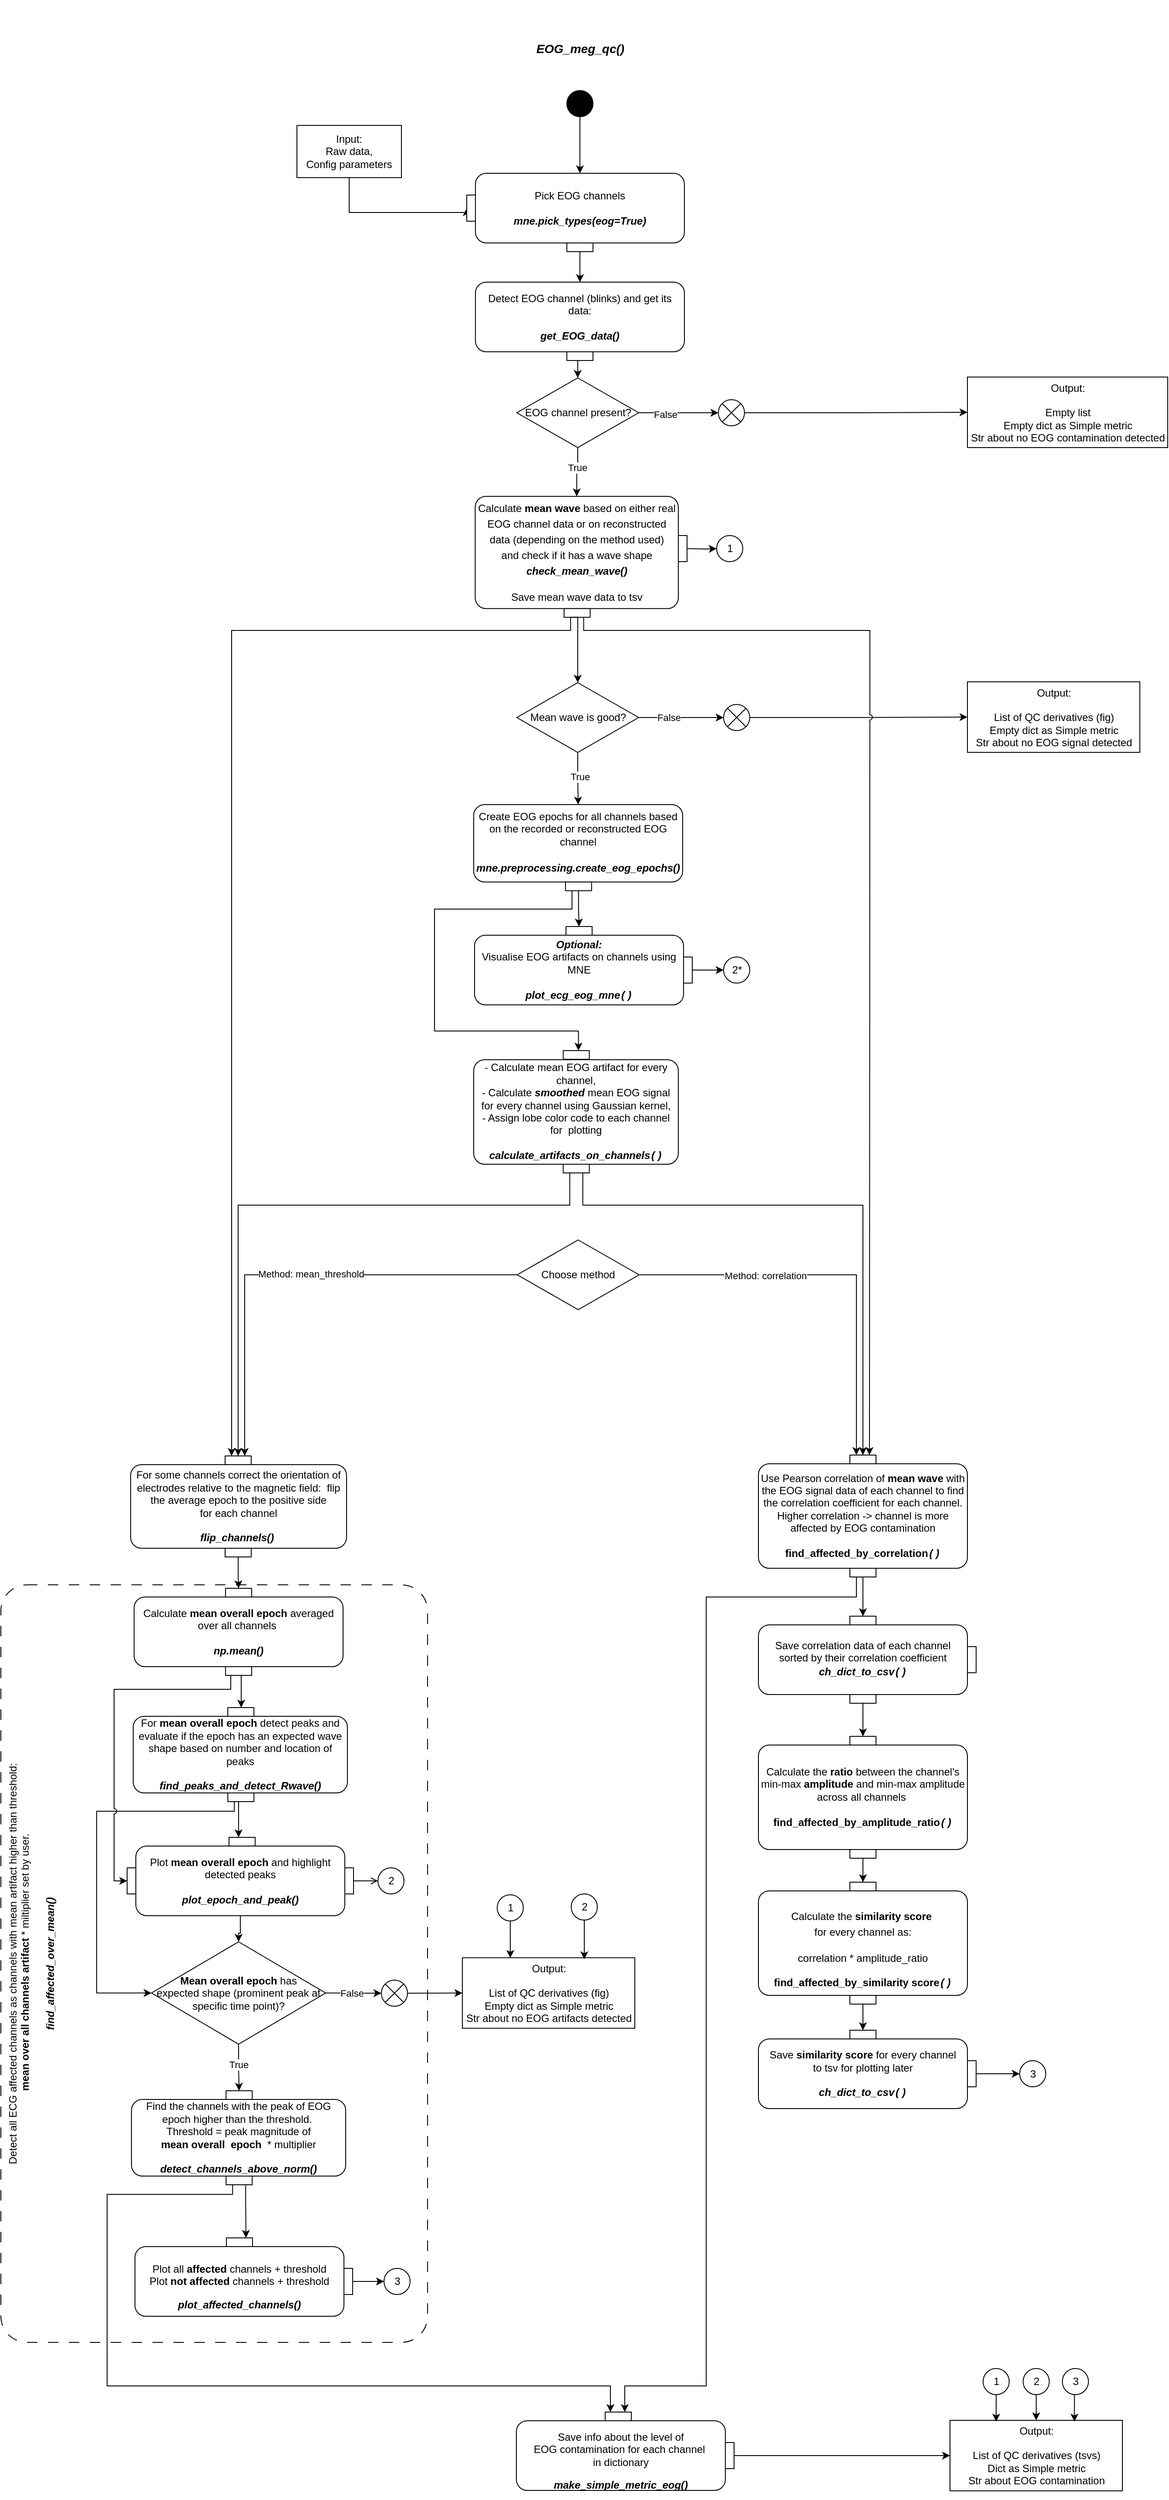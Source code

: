 <mxfile version="24.7.8">
  <diagram name="Page-1" id="929967ad-93f9-6ef4-fab6-5d389245f69c">
    <mxGraphModel dx="2963" dy="4239" grid="1" gridSize="10" guides="1" tooltips="1" connect="1" arrows="1" fold="1" page="0" pageScale="1.5" pageWidth="827" pageHeight="1169" background="none" math="0" shadow="0">
      <root>
        <mxCell id="0" style=";html=1;" />
        <mxCell id="1" style=";html=1;" parent="0" />
        <mxCell id="1672d66443f91eb5-23" value="&lt;font style=&quot;font-size: 14px;&quot;&gt;&lt;br&gt;&lt;i&gt;EOG_meg_qc()&lt;/i&gt;&lt;br&gt;&lt;/font&gt;" style="text;strokeColor=none;fillColor=none;html=1;fontSize=28;fontStyle=1;verticalAlign=middle;align=center;" parent="1" vertex="1">
          <mxGeometry x="-1200" y="-2830" width="1110" height="40" as="geometry" />
        </mxCell>
        <mxCell id="qlgW9oU40mQZMEhXMN03-3" style="edgeStyle=orthogonalEdgeStyle;rounded=0;orthogonalLoop=1;jettySize=auto;html=1;entryX=0;entryY=0.5;entryDx=0;entryDy=0;" parent="1" source="q_XP9tdPbFsaZTS1878Z-1" target="q_XP9tdPbFsaZTS1878Z-9" edge="1">
          <mxGeometry relative="1" as="geometry">
            <Array as="points">
              <mxPoint x="-910" y="-2600" />
            </Array>
          </mxGeometry>
        </mxCell>
        <mxCell id="q_XP9tdPbFsaZTS1878Z-1" value="Input:&lt;br style=&quot;border-color: var(--border-color);&quot;&gt;Raw data,&lt;br&gt;Config parameters" style="rounded=0;whiteSpace=wrap;html=1;" parent="1" vertex="1">
          <mxGeometry x="-970" y="-2700" width="120" height="60" as="geometry" />
        </mxCell>
        <mxCell id="q_XP9tdPbFsaZTS1878Z-12" value="" style="edgeStyle=orthogonalEdgeStyle;rounded=0;orthogonalLoop=1;jettySize=auto;html=1;" parent="1" source="q_XP9tdPbFsaZTS1878Z-2" target="q_XP9tdPbFsaZTS1878Z-8" edge="1">
          <mxGeometry relative="1" as="geometry" />
        </mxCell>
        <mxCell id="q_XP9tdPbFsaZTS1878Z-2" value="" style="ellipse;fillColor=strokeColor;" parent="1" vertex="1">
          <mxGeometry x="-660" y="-2740" width="30" height="30" as="geometry" />
        </mxCell>
        <mxCell id="q_XP9tdPbFsaZTS1878Z-7" value="" style="group;flipV=1;" parent="1" vertex="1" connectable="0">
          <mxGeometry x="-775" y="-2645" width="250" height="90" as="geometry" />
        </mxCell>
        <mxCell id="q_XP9tdPbFsaZTS1878Z-8" value="Pick EOG channels&lt;br&gt;&lt;br&gt;&lt;b&gt;&lt;i&gt;mne.pick_types(eog=True)&lt;/i&gt;&lt;/b&gt;" style="html=1;align=center;verticalAlign=middle;rounded=1;absoluteArcSize=1;arcSize=25;dashed=0;fontFamily=Helvetica;fontSize=12;whiteSpace=wrap;container=0;noLabel=0;imageAlign=center;" parent="q_XP9tdPbFsaZTS1878Z-7" vertex="1">
          <mxGeometry x="10" width="240" height="80" as="geometry" />
        </mxCell>
        <mxCell id="q_XP9tdPbFsaZTS1878Z-9" value="pinIn 2" style="fontStyle=0;labelPosition=left;verticalLabelPosition=middle;align=right;verticalAlign=middle;spacingLeft=2;fontFamily=Helvetica;fontSize=12;flipH=0;resizable=0;container=0;noLabel=1;" parent="q_XP9tdPbFsaZTS1878Z-7" vertex="1">
          <mxGeometry y="25" width="10" height="30" as="geometry" />
        </mxCell>
        <mxCell id="q_XP9tdPbFsaZTS1878Z-10" value="pinIn 1" style="fontStyle=0;labelPosition=center;verticalLabelPosition=top;align=center;verticalAlign=bottom;spacingLeft=2;fontFamily=Helvetica;fontSize=12;resizable=0;container=0;noLabel=1;" parent="q_XP9tdPbFsaZTS1878Z-7" vertex="1">
          <mxGeometry x="115" y="80" width="30" height="10" as="geometry" />
        </mxCell>
        <mxCell id="q_XP9tdPbFsaZTS1878Z-124" value="" style="edgeStyle=orthogonalEdgeStyle;rounded=0;orthogonalLoop=1;jettySize=auto;html=1;" parent="1" source="q_XP9tdPbFsaZTS1878Z-117" target="q_XP9tdPbFsaZTS1878Z-123" edge="1">
          <mxGeometry relative="1" as="geometry" />
        </mxCell>
        <mxCell id="q_XP9tdPbFsaZTS1878Z-125" value="True" style="edgeLabel;html=1;align=center;verticalAlign=middle;resizable=0;points=[];" parent="q_XP9tdPbFsaZTS1878Z-124" vertex="1" connectable="0">
          <mxGeometry x="-0.128" relative="1" as="geometry">
            <mxPoint as="offset" />
          </mxGeometry>
        </mxCell>
        <mxCell id="jzh1gqENJoQ-7TW8aTZ5-4" value="" style="edgeStyle=orthogonalEdgeStyle;rounded=0;jumpStyle=arc;orthogonalLoop=1;jettySize=auto;html=1;" parent="1" source="q_XP9tdPbFsaZTS1878Z-117" target="jzh1gqENJoQ-7TW8aTZ5-3" edge="1">
          <mxGeometry relative="1" as="geometry" />
        </mxCell>
        <mxCell id="jzh1gqENJoQ-7TW8aTZ5-5" value="False" style="edgeLabel;html=1;align=center;verticalAlign=middle;resizable=0;points=[];" parent="jzh1gqENJoQ-7TW8aTZ5-4" vertex="1" connectable="0">
          <mxGeometry x="-0.066" relative="1" as="geometry">
            <mxPoint as="offset" />
          </mxGeometry>
        </mxCell>
        <mxCell id="q_XP9tdPbFsaZTS1878Z-117" value="&lt;b style=&quot;border-color: var(--border-color);&quot;&gt;Mean overall epoch&lt;/b&gt;&amp;nbsp;has&lt;br style=&quot;border-color: var(--border-color);&quot;&gt;&lt;font style=&quot;border-color: var(--border-color);&quot;&gt;expected&lt;/font&gt;&amp;nbsp;&lt;font style=&quot;border-color: var(--border-color);&quot;&gt;shape (prominent peak at specific time point)?&lt;/font&gt;" style="rhombus;html=1;fontSize=12;whiteSpace=wrap;" parent="1" vertex="1">
          <mxGeometry x="-1137" y="-614" width="200" height="117.5" as="geometry" />
        </mxCell>
        <mxCell id="q_XP9tdPbFsaZTS1878Z-118" style="edgeStyle=orthogonalEdgeStyle;rounded=0;orthogonalLoop=1;jettySize=auto;html=1;entryX=0;entryY=0.5;entryDx=0;entryDy=0;exitX=0.25;exitY=1;exitDx=0;exitDy=0;jumpStyle=arc;" parent="1" source="q_XP9tdPbFsaZTS1878Z-78" target="q_XP9tdPbFsaZTS1878Z-117" edge="1">
          <mxGeometry relative="1" as="geometry">
            <mxPoint x="-988" y="-645" as="sourcePoint" />
            <Array as="points">
              <mxPoint x="-1042" y="-764" />
              <mxPoint x="-1200" y="-764" />
              <mxPoint x="-1200" y="-555" />
            </Array>
            <mxPoint x="-1120" y="-425" as="targetPoint" />
          </mxGeometry>
        </mxCell>
        <mxCell id="q_XP9tdPbFsaZTS1878Z-120" value="" style="group" parent="1" vertex="1" connectable="0">
          <mxGeometry x="-1117" y="-314" width="397" height="290" as="geometry" />
        </mxCell>
        <mxCell id="q_XP9tdPbFsaZTS1878Z-121" value="&lt;div style=&quot;border-color: var(--border-color);&quot;&gt;Find the channels with the&amp;nbsp;peak&lt;span style=&quot;border-color: var(--border-color); background-color: initial;&quot;&gt;&amp;nbsp;of EOG epoch higher than the threshold.&amp;nbsp;&lt;/span&gt;&lt;/div&gt;&lt;div style=&quot;border-color: var(--border-color);&quot;&gt;&lt;span style=&quot;border-color: var(--border-color); background-color: initial;&quot;&gt;Threshold = peak magnitude of &lt;br&gt;&lt;b&gt;mean overall&amp;nbsp; epoch&lt;/b&gt;&amp;nbsp; * multiplier&lt;/span&gt;&lt;/div&gt;&lt;br style=&quot;border-color: var(--border-color);&quot;&gt;&lt;b&gt;&lt;i&gt;detect_channels_above_norm()&lt;/i&gt;&lt;/b&gt;" style="html=1;align=center;verticalAlign=middle;rounded=1;absoluteArcSize=1;arcSize=25;dashed=0;fontFamily=Helvetica;fontSize=12;whiteSpace=wrap;container=0;noLabel=0;imageAlign=center;" parent="q_XP9tdPbFsaZTS1878Z-120" vertex="1">
          <mxGeometry x="-43" y="-119" width="246.0" height="88" as="geometry" />
        </mxCell>
        <mxCell id="q_XP9tdPbFsaZTS1878Z-122" value="pinOut 2" style="fontStyle=0;labelPosition=center;verticalLabelPosition=bottom;align=center;verticalAlign=top;spacingLeft=2;fontFamily=Helvetica;fontSize=12;resizable=0;container=0;noLabel=1;" parent="q_XP9tdPbFsaZTS1878Z-120" vertex="1">
          <mxGeometry x="65.625" y="-31.0" width="30" height="10" as="geometry" />
        </mxCell>
        <mxCell id="q_XP9tdPbFsaZTS1878Z-123" value="pinIn 1" style="fontStyle=0;labelPosition=center;verticalLabelPosition=top;align=center;verticalAlign=bottom;spacingLeft=2;fontFamily=Helvetica;fontSize=12;resizable=0;container=0;noLabel=1;" parent="q_XP9tdPbFsaZTS1878Z-120" vertex="1">
          <mxGeometry x="65.625" y="-129" width="30" height="10" as="geometry" />
        </mxCell>
        <mxCell id="q_XP9tdPbFsaZTS1878Z-130" value="" style="edgeStyle=orthogonalEdgeStyle;rounded=0;orthogonalLoop=1;jettySize=auto;html=1;exitX=0.75;exitY=1;exitDx=0;exitDy=0;entryX=0.75;entryY=0;entryDx=0;entryDy=0;" parent="1" source="q_XP9tdPbFsaZTS1878Z-122" target="q_XP9tdPbFsaZTS1878Z-129" edge="1">
          <mxGeometry relative="1" as="geometry">
            <mxPoint x="-1033" y="-334" as="sourcePoint" />
            <mxPoint x="-1033" y="-294" as="targetPoint" />
            <Array as="points">
              <mxPoint x="-1029" y="-315" />
              <mxPoint x="-1028" y="-294" />
            </Array>
          </mxGeometry>
        </mxCell>
        <mxCell id="q_XP9tdPbFsaZTS1878Z-132" value="" style="group" parent="1" vertex="1" connectable="0">
          <mxGeometry x="-1156" y="-274" width="250" height="100" as="geometry" />
        </mxCell>
        <mxCell id="q_XP9tdPbFsaZTS1878Z-126" value="" style="group" parent="q_XP9tdPbFsaZTS1878Z-132" vertex="1" connectable="0">
          <mxGeometry width="240" height="100" as="geometry" />
        </mxCell>
        <mxCell id="q_XP9tdPbFsaZTS1878Z-127" value="&lt;p style=&quot;border-color: var(--border-color);&quot;&gt;Plot all&lt;b style=&quot;border-color: var(--border-color);&quot;&gt;&amp;nbsp;affected&lt;/b&gt;&amp;nbsp;channels + threshold&lt;br&gt;&lt;span style=&quot;background-color: initial;&quot;&gt;Plot&amp;nbsp;&lt;/span&gt;&lt;b style=&quot;background-color: initial; border-color: var(--border-color);&quot;&gt;not affected&amp;nbsp;&lt;/b&gt;&lt;span style=&quot;background-color: initial;&quot;&gt;channels + threshold&lt;/span&gt;&lt;/p&gt;&lt;b&gt;&lt;i&gt;plot_affected_channels()&lt;/i&gt;&lt;/b&gt;" style="html=1;align=center;verticalAlign=middle;rounded=1;absoluteArcSize=1;arcSize=25;dashed=0;fontFamily=Helvetica;fontSize=12;whiteSpace=wrap;container=0;noLabel=0;imageAlign=center;" parent="q_XP9tdPbFsaZTS1878Z-126" vertex="1">
          <mxGeometry y="10" width="240" height="80" as="geometry" />
        </mxCell>
        <mxCell id="q_XP9tdPbFsaZTS1878Z-129" value="pinIn 1" style="fontStyle=0;labelPosition=center;verticalLabelPosition=top;align=center;verticalAlign=bottom;spacingLeft=2;fontFamily=Helvetica;fontSize=12;resizable=0;container=0;noLabel=1;" parent="q_XP9tdPbFsaZTS1878Z-126" vertex="1">
          <mxGeometry x="105" width="30" height="10" as="geometry" />
        </mxCell>
        <mxCell id="q_XP9tdPbFsaZTS1878Z-131" value="pinOut 1" style="fontStyle=0;labelPosition=right;verticalLabelPosition=middle;align=left;verticalAlign=middle;spacingLeft=2;fontFamily=Helvetica;fontSize=12;resizable=0;container=0;noLabel=1;" parent="q_XP9tdPbFsaZTS1878Z-132" vertex="1">
          <mxGeometry x="240" y="35.0" width="10" height="30" as="geometry" />
        </mxCell>
        <mxCell id="q_XP9tdPbFsaZTS1878Z-162" value="3" style="ellipse;html=1;" parent="1" vertex="1">
          <mxGeometry x="-870" y="-239" width="30" height="30" as="geometry" />
        </mxCell>
        <mxCell id="q_XP9tdPbFsaZTS1878Z-163" value="" style="edgeStyle=orthogonalEdgeStyle;rounded=0;orthogonalLoop=1;jettySize=auto;html=1;" parent="1" source="q_XP9tdPbFsaZTS1878Z-131" target="q_XP9tdPbFsaZTS1878Z-162" edge="1">
          <mxGeometry relative="1" as="geometry" />
        </mxCell>
        <mxCell id="zNMVAwUSSOP5G73fzrCB-4" style="edgeStyle=orthogonalEdgeStyle;rounded=0;orthogonalLoop=1;jettySize=auto;html=1;exitX=0.25;exitY=1;exitDx=0;exitDy=0;" parent="1" source="q_XP9tdPbFsaZTS1878Z-122" edge="1">
          <mxGeometry relative="1" as="geometry">
            <mxPoint x="-610" y="-74" as="targetPoint" />
            <Array as="points">
              <mxPoint x="-1044" y="-324" />
              <mxPoint x="-1188" y="-324" />
              <mxPoint x="-1188" y="-104" />
              <mxPoint x="-610" y="-104" />
              <mxPoint x="-610" y="-74" />
            </Array>
          </mxGeometry>
        </mxCell>
        <mxCell id="zNMVAwUSSOP5G73fzrCB-7" value="" style="group" parent="1" vertex="1" connectable="0">
          <mxGeometry x="-728" y="-74" width="260" height="100" as="geometry" />
        </mxCell>
        <mxCell id="q_XP9tdPbFsaZTS1878Z-164" value="" style="group" parent="zNMVAwUSSOP5G73fzrCB-7" vertex="1" connectable="0">
          <mxGeometry x="10" width="250" height="100" as="geometry" />
        </mxCell>
        <mxCell id="q_XP9tdPbFsaZTS1878Z-165" value="" style="group" parent="q_XP9tdPbFsaZTS1878Z-164" vertex="1" connectable="0">
          <mxGeometry width="240" height="100" as="geometry" />
        </mxCell>
        <mxCell id="q_XP9tdPbFsaZTS1878Z-166" value="&lt;p style=&quot;border-color: var(--border-color);&quot;&gt;Save info about the level of EOG&amp;nbsp;contamination for each channel&amp;nbsp;&lt;br&gt;&lt;span style=&quot;background-color: initial;&quot;&gt;in dictionary&lt;/span&gt;&lt;/p&gt;&lt;i&gt;&lt;b&gt;make_simple_metric_eog()&lt;/b&gt;&lt;/i&gt;" style="html=1;align=center;verticalAlign=middle;rounded=1;absoluteArcSize=1;arcSize=25;dashed=0;fontFamily=Helvetica;fontSize=12;whiteSpace=wrap;container=0;noLabel=0;imageAlign=center;" parent="q_XP9tdPbFsaZTS1878Z-165" vertex="1">
          <mxGeometry y="10" width="240" height="80" as="geometry" />
        </mxCell>
        <mxCell id="ua0UwOFp4txvmiH0tm5q-78" value="pinIn 1" style="fontStyle=0;labelPosition=center;verticalLabelPosition=top;align=center;verticalAlign=bottom;spacingLeft=2;fontFamily=Helvetica;fontSize=12;resizable=0;container=0;noLabel=1;" parent="q_XP9tdPbFsaZTS1878Z-165" vertex="1">
          <mxGeometry x="102" width="30" height="10" as="geometry" />
        </mxCell>
        <mxCell id="q_XP9tdPbFsaZTS1878Z-168" value="pinOut 1" style="fontStyle=0;labelPosition=right;verticalLabelPosition=middle;align=left;verticalAlign=middle;spacingLeft=2;fontFamily=Helvetica;fontSize=12;resizable=0;container=0;noLabel=1;" parent="q_XP9tdPbFsaZTS1878Z-164" vertex="1">
          <mxGeometry x="240" y="35.0" width="10" height="30" as="geometry" />
        </mxCell>
        <mxCell id="zNMVAwUSSOP5G73fzrCB-8" value="Output:&lt;br style=&quot;border-color: var(--border-color);&quot;&gt;&lt;br style=&quot;border-color: var(--border-color);&quot;&gt;List of QC derivatives (tsvs)&lt;br style=&quot;border-color: var(--border-color);&quot;&gt;Dict as Simple metric&lt;br style=&quot;border-color: var(--border-color);&quot;&gt;Str about EOG contamination" style="html=1;dashed=0;fontFamily=Helvetica;fontSize=12;fontColor=rgb(0, 0, 0);align=center;strokeColor=rgb(0, 0, 0);fillColor=rgb(255, 255, 255);" parent="1" vertex="1">
          <mxGeometry x="-220" y="-64.5" width="198" height="81" as="geometry" />
        </mxCell>
        <mxCell id="zNMVAwUSSOP5G73fzrCB-9" style="edgeStyle=orthogonalEdgeStyle;rounded=0;orthogonalLoop=1;jettySize=auto;html=1;" parent="1" source="q_XP9tdPbFsaZTS1878Z-168" target="zNMVAwUSSOP5G73fzrCB-8" edge="1">
          <mxGeometry relative="1" as="geometry" />
        </mxCell>
        <mxCell id="q_XP9tdPbFsaZTS1878Z-43" value="" style="group" parent="1" vertex="1" connectable="0">
          <mxGeometry x="-1119" y="-1044" width="409" height="1020" as="geometry" />
        </mxCell>
        <mxCell id="q_XP9tdPbFsaZTS1878Z-44" value="For some channels correct the orientation of electrodes relative to the magnetic field:&amp;nbsp;&amp;nbsp;flip the average epoch to the positive side&lt;br&gt;for each channel&lt;br&gt;&lt;br&gt;&lt;b&gt;&lt;i&gt;flip_channels()&lt;/i&gt;&lt;/b&gt;&amp;nbsp;" style="html=1;align=center;verticalAlign=middle;rounded=1;absoluteArcSize=1;arcSize=25;dashed=0;fontFamily=Helvetica;fontSize=12;whiteSpace=wrap;container=0;noLabel=0;imageAlign=center;" parent="q_XP9tdPbFsaZTS1878Z-43" vertex="1">
          <mxGeometry x="-42" y="-118" width="248" height="96" as="geometry" />
        </mxCell>
        <mxCell id="q_XP9tdPbFsaZTS1878Z-45" value="pinOut 2" style="fontStyle=0;labelPosition=center;verticalLabelPosition=bottom;align=center;verticalAlign=top;spacingLeft=2;fontFamily=Helvetica;fontSize=12;resizable=0;container=0;noLabel=1;" parent="q_XP9tdPbFsaZTS1878Z-43" vertex="1">
          <mxGeometry x="66.5" y="-22" width="30" height="10" as="geometry" />
        </mxCell>
        <mxCell id="q_XP9tdPbFsaZTS1878Z-46" value="pinIn 1" style="fontStyle=0;labelPosition=center;verticalLabelPosition=top;align=center;verticalAlign=bottom;spacingLeft=2;fontFamily=Helvetica;fontSize=12;resizable=0;container=0;noLabel=1;" parent="q_XP9tdPbFsaZTS1878Z-43" vertex="1">
          <mxGeometry x="66.5" y="-128" width="30" height="10" as="geometry" />
        </mxCell>
        <mxCell id="ua0UwOFp4txvmiH0tm5q-93" value="1" style="ellipse;html=1;" parent="q_XP9tdPbFsaZTS1878Z-43" vertex="1">
          <mxGeometry x="379" y="376" width="30" height="30" as="geometry" />
        </mxCell>
        <mxCell id="q_XP9tdPbFsaZTS1878Z-31" value="Detect all ECG affected channels as channels with mean artifact higher than threshold:&lt;br&gt;&amp;nbsp;&lt;b&gt;mean over all channels artifact&lt;/b&gt; * miltiplier set by user.&lt;br&gt;&lt;br&gt;&lt;b&gt;&lt;i&gt;find_affected_over_mean()&lt;/i&gt;&lt;/b&gt;" style="html=1;align=center;verticalAlign=top;rounded=1;absoluteArcSize=1;arcSize=60;dashed=1;fontFamily=Helvetica;fontSize=12;whiteSpace=wrap;container=0;noLabel=0;imageAlign=center;horizontal=0;fillColor=none;dashPattern=12 12;" parent="q_XP9tdPbFsaZTS1878Z-43" vertex="1">
          <mxGeometry x="-191" y="20" width="490" height="870" as="geometry" />
        </mxCell>
        <mxCell id="q_XP9tdPbFsaZTS1878Z-57" value="" style="edgeStyle=orthogonalEdgeStyle;rounded=0;orthogonalLoop=1;jettySize=auto;html=1;" parent="1" source="q_XP9tdPbFsaZTS1878Z-45" target="q_XP9tdPbFsaZTS1878Z-55" edge="1">
          <mxGeometry relative="1" as="geometry" />
        </mxCell>
        <mxCell id="q_XP9tdPbFsaZTS1878Z-108" style="edgeStyle=orthogonalEdgeStyle;rounded=0;orthogonalLoop=1;jettySize=auto;html=1;entryX=0.5;entryY=0;entryDx=0;entryDy=0;" parent="1" edge="1">
          <mxGeometry relative="1" as="geometry">
            <mxPoint x="-1038.444" y="-775" as="sourcePoint" />
            <mxPoint x="-1037" y="-734" as="targetPoint" />
            <Array as="points">
              <mxPoint x="-1037" y="-775" />
            </Array>
          </mxGeometry>
        </mxCell>
        <mxCell id="q_XP9tdPbFsaZTS1878Z-109" style="edgeStyle=orthogonalEdgeStyle;rounded=0;orthogonalLoop=1;jettySize=auto;html=1;entryX=0;entryY=0.5;entryDx=0;entryDy=0;jumpStyle=arc;exitX=0.25;exitY=1;exitDx=0;exitDy=0;" parent="1" source="q_XP9tdPbFsaZTS1878Z-54" target="q_XP9tdPbFsaZTS1878Z-116" edge="1">
          <mxGeometry relative="1" as="geometry">
            <mxPoint x="-1072" y="-914" as="sourcePoint" />
            <Array as="points">
              <mxPoint x="-1046" y="-904" />
              <mxPoint x="-1180" y="-904" />
              <mxPoint x="-1180" y="-684" />
            </Array>
          </mxGeometry>
        </mxCell>
        <mxCell id="q_XP9tdPbFsaZTS1878Z-110" value="2" style="ellipse;html=1;" parent="1" vertex="1">
          <mxGeometry x="-877" y="-699" width="30" height="30" as="geometry" />
        </mxCell>
        <mxCell id="q_XP9tdPbFsaZTS1878Z-111" value="" style="endArrow=open;html=1;rounded=0;align=center;verticalAlign=top;endFill=0;labelBackgroundColor=none;endSize=6;exitX=1;exitY=0.5;exitDx=0;exitDy=0;" parent="1" source="q_XP9tdPbFsaZTS1878Z-115" target="q_XP9tdPbFsaZTS1878Z-110" edge="1">
          <mxGeometry relative="1" as="geometry">
            <mxPoint x="-890" y="-684" as="sourcePoint" />
          </mxGeometry>
        </mxCell>
        <mxCell id="q_XP9tdPbFsaZTS1878Z-116" value="pinOut 1" style="fontStyle=0;labelPosition=right;verticalLabelPosition=middle;align=left;verticalAlign=middle;spacingLeft=2;fontFamily=Helvetica;fontSize=12;resizable=0;container=0;noLabel=1;" parent="1" vertex="1">
          <mxGeometry x="-1165" y="-699.0" width="10" height="30" as="geometry" />
        </mxCell>
        <mxCell id="jzh1gqENJoQ-7TW8aTZ5-2" value="" style="edgeStyle=orthogonalEdgeStyle;rounded=0;jumpStyle=arc;orthogonalLoop=1;jettySize=auto;html=1;" parent="1" source="q_XP9tdPbFsaZTS1878Z-102" target="q_XP9tdPbFsaZTS1878Z-117" edge="1">
          <mxGeometry relative="1" as="geometry" />
        </mxCell>
        <mxCell id="Nbf0Tub4fTZDGGXtQ6uE-23" value="" style="edgeStyle=orthogonalEdgeStyle;rounded=0;orthogonalLoop=1;jettySize=auto;html=1;fontFamily=Helvetica;fontColor=#000000;" parent="1" source="jzh1gqENJoQ-7TW8aTZ5-6" target="zNMVAwUSSOP5G73fzrCB-8" edge="1">
          <mxGeometry relative="1" as="geometry">
            <Array as="points">
              <mxPoint x="-107" y="-64" />
              <mxPoint x="-107" y="-64" />
            </Array>
          </mxGeometry>
        </mxCell>
        <mxCell id="jzh1gqENJoQ-7TW8aTZ5-6" value="2" style="ellipse;html=1;" parent="1" vertex="1">
          <mxGeometry x="-136" y="-124" width="30" height="30" as="geometry" />
        </mxCell>
        <mxCell id="ua0UwOFp4txvmiH0tm5q-86" style="edgeStyle=orthogonalEdgeStyle;rounded=0;orthogonalLoop=1;jettySize=auto;html=1;exitX=0.5;exitY=1;exitDx=0;exitDy=0;entryX=0.636;entryY=0.012;entryDx=0;entryDy=0;entryPerimeter=0;" parent="1" edge="1">
          <mxGeometry relative="1" as="geometry">
            <mxPoint x="-79" y="-94" as="sourcePoint" />
            <mxPoint x="-77.072" y="-63.028" as="targetPoint" />
          </mxGeometry>
        </mxCell>
        <mxCell id="jzh1gqENJoQ-7TW8aTZ5-7" value="3" style="ellipse;html=1;" parent="1" vertex="1">
          <mxGeometry x="-91" y="-124" width="30" height="30" as="geometry" />
        </mxCell>
        <mxCell id="jzh1gqENJoQ-7TW8aTZ5-13" value="Output:&lt;br style=&quot;border-color: var(--border-color);&quot;&gt;&lt;br style=&quot;border-color: var(--border-color);&quot;&gt;List of QC derivatives (fig)&lt;br style=&quot;border-color: var(--border-color);&quot;&gt;Empty dict as Simple metric&lt;br style=&quot;border-color: var(--border-color);&quot;&gt;Str about no EOG artifacts detected" style="html=1;dashed=0;fontFamily=Helvetica;fontSize=12;fontColor=rgb(0, 0, 0);align=center;strokeColor=rgb(0, 0, 0);fillColor=rgb(255, 255, 255);" parent="1" vertex="1">
          <mxGeometry x="-780" y="-595.75" width="198" height="81" as="geometry" />
        </mxCell>
        <mxCell id="jzh1gqENJoQ-7TW8aTZ5-14" style="edgeStyle=orthogonalEdgeStyle;rounded=0;jumpStyle=arc;orthogonalLoop=1;jettySize=auto;html=1;entryX=0;entryY=0.5;entryDx=0;entryDy=0;" parent="1" source="jzh1gqENJoQ-7TW8aTZ5-3" target="jzh1gqENJoQ-7TW8aTZ5-13" edge="1">
          <mxGeometry relative="1" as="geometry" />
        </mxCell>
        <mxCell id="jzh1gqENJoQ-7TW8aTZ5-16" value="" style="edgeStyle=orthogonalEdgeStyle;rounded=0;jumpStyle=arc;orthogonalLoop=1;jettySize=auto;html=1;entryX=0.707;entryY=0.022;entryDx=0;entryDy=0;entryPerimeter=0;" parent="1" source="jzh1gqENJoQ-7TW8aTZ5-15" target="jzh1gqENJoQ-7TW8aTZ5-13" edge="1">
          <mxGeometry relative="1" as="geometry" />
        </mxCell>
        <mxCell id="jzh1gqENJoQ-7TW8aTZ5-15" value="2" style="ellipse;html=1;" parent="1" vertex="1">
          <mxGeometry x="-655" y="-669" width="30" height="30" as="geometry" />
        </mxCell>
        <mxCell id="q_XP9tdPbFsaZTS1878Z-77" value="&lt;font style=&quot;border-color: var(--border-color); background-color: initial;&quot;&gt;For&amp;nbsp;&lt;b style=&quot;border-color: var(--border-color);&quot;&gt;mean overall epoch&amp;nbsp;&lt;/b&gt;&lt;/font&gt;detect peaks and evaluate if the epoch has an expected wave shape based on number and location of peaks&lt;br style=&quot;border-color: var(--border-color);&quot;&gt;&lt;br style=&quot;border-color: var(--border-color);&quot;&gt;&lt;b&gt;&lt;i&gt;find_peaks_and_detect_Rwave()&lt;/i&gt;&lt;/b&gt;" style="html=1;align=center;verticalAlign=middle;rounded=1;absoluteArcSize=1;arcSize=25;dashed=0;fontFamily=Helvetica;fontSize=12;whiteSpace=wrap;container=0;noLabel=0;imageAlign=center;" parent="1" vertex="1">
          <mxGeometry x="-1158" y="-873" width="246.0" height="88" as="geometry" />
        </mxCell>
        <mxCell id="q_XP9tdPbFsaZTS1878Z-78" value="pinOut 2" style="fontStyle=0;labelPosition=center;verticalLabelPosition=bottom;align=center;verticalAlign=top;spacingLeft=2;fontFamily=Helvetica;fontSize=12;resizable=0;container=0;noLabel=1;" parent="1" vertex="1">
          <mxGeometry x="-1049.375" y="-785" width="30" height="10" as="geometry" />
        </mxCell>
        <mxCell id="q_XP9tdPbFsaZTS1878Z-79" value="pinIn 1" style="fontStyle=0;labelPosition=center;verticalLabelPosition=top;align=center;verticalAlign=bottom;spacingLeft=2;fontFamily=Helvetica;fontSize=12;resizable=0;container=0;noLabel=1;" parent="1" vertex="1">
          <mxGeometry x="-1049.375" y="-883" width="30" height="10" as="geometry" />
        </mxCell>
        <mxCell id="q_XP9tdPbFsaZTS1878Z-80" value="" style="edgeStyle=orthogonalEdgeStyle;rounded=0;orthogonalLoop=1;jettySize=auto;html=1;" parent="1" source="q_XP9tdPbFsaZTS1878Z-54" target="q_XP9tdPbFsaZTS1878Z-79" edge="1">
          <mxGeometry relative="1" as="geometry">
            <Array as="points">
              <mxPoint x="-1034" y="-914" />
              <mxPoint x="-1034" y="-914" />
            </Array>
          </mxGeometry>
        </mxCell>
        <mxCell id="q_XP9tdPbFsaZTS1878Z-53" value="&lt;font style=&quot;border-color: var(--border-color); background-color: initial; text-align: left;&quot;&gt;Calculate &lt;b&gt;mean overall epoch&lt;/b&gt; averaged over&lt;/font&gt;&amp;nbsp;all channels&amp;nbsp;&lt;br style=&quot;border-color: var(--border-color);&quot;&gt;&lt;br style=&quot;border-color: var(--border-color);&quot;&gt;&lt;b style=&quot;border-color: var(--border-color);&quot;&gt;&lt;i style=&quot;border-color: var(--border-color);&quot;&gt;np.mean()&lt;/i&gt;&lt;/b&gt;" style="html=1;align=center;verticalAlign=middle;rounded=1;absoluteArcSize=1;arcSize=25;dashed=0;fontFamily=Helvetica;fontSize=12;whiteSpace=wrap;container=0;noLabel=0;imageAlign=center;" parent="1" vertex="1">
          <mxGeometry x="-1157" y="-1010" width="240" height="80" as="geometry" />
        </mxCell>
        <mxCell id="q_XP9tdPbFsaZTS1878Z-54" value="pinOut 2" style="fontStyle=0;labelPosition=center;verticalLabelPosition=bottom;align=center;verticalAlign=top;spacingLeft=2;fontFamily=Helvetica;fontSize=12;resizable=0;container=0;noLabel=1;" parent="1" vertex="1">
          <mxGeometry x="-1052" y="-930" width="30" height="10" as="geometry" />
        </mxCell>
        <mxCell id="q_XP9tdPbFsaZTS1878Z-55" value="pinIn 1" style="fontStyle=0;labelPosition=center;verticalLabelPosition=top;align=center;verticalAlign=bottom;spacingLeft=2;fontFamily=Helvetica;fontSize=12;resizable=0;container=0;noLabel=1;" parent="1" vertex="1">
          <mxGeometry x="-1052" y="-1020" width="30" height="10" as="geometry" />
        </mxCell>
        <mxCell id="jzh1gqENJoQ-7TW8aTZ5-3" value="" style="shape=sumEllipse;perimeter=ellipsePerimeter;whiteSpace=wrap;html=1;backgroundOutline=1;fontFamily=Courier New;fontSize=12;" parent="1" vertex="1">
          <mxGeometry x="-873" y="-570" width="30" height="30" as="geometry" />
        </mxCell>
        <mxCell id="q_XP9tdPbFsaZTS1878Z-101" value="" style="group" parent="1" vertex="1" connectable="0">
          <mxGeometry x="-1113" y="-604" width="395" height="590" as="geometry" />
        </mxCell>
        <mxCell id="q_XP9tdPbFsaZTS1878Z-102" value="Plot&amp;nbsp;&lt;b style=&quot;border-color: var(--border-color);&quot;&gt;mean overall&lt;/b&gt;&lt;span style=&quot;border-color: var(--border-color);&quot;&gt;&amp;nbsp;&lt;b&gt;epoch&lt;/b&gt; and highlight detected peaks&lt;/span&gt;&lt;br style=&quot;border-color: var(--border-color);&quot;&gt;&lt;br style=&quot;border-color: var(--border-color);&quot;&gt;&lt;b&gt;&lt;i&gt;plot_epoch_and_peak()&lt;/i&gt;&lt;/b&gt;" style="html=1;align=center;verticalAlign=middle;rounded=1;absoluteArcSize=1;arcSize=25;dashed=0;fontFamily=Helvetica;fontSize=12;whiteSpace=wrap;container=0;noLabel=0;imageAlign=center;" parent="q_XP9tdPbFsaZTS1878Z-101" vertex="1">
          <mxGeometry x="-42" y="-120" width="240" height="80" as="geometry" />
        </mxCell>
        <mxCell id="q_XP9tdPbFsaZTS1878Z-106" value="pinIn 1" style="fontStyle=0;labelPosition=center;verticalLabelPosition=top;align=center;verticalAlign=bottom;spacingLeft=2;fontFamily=Helvetica;fontSize=12;resizable=0;container=0;noLabel=1;" parent="q_XP9tdPbFsaZTS1878Z-101" vertex="1">
          <mxGeometry x="65" y="-130" width="30" height="10" as="geometry" />
        </mxCell>
        <mxCell id="q_XP9tdPbFsaZTS1878Z-115" value="pinOut 1" style="fontStyle=0;labelPosition=right;verticalLabelPosition=middle;align=left;verticalAlign=middle;spacingLeft=2;fontFamily=Helvetica;fontSize=12;resizable=0;container=0;noLabel=1;" parent="q_XP9tdPbFsaZTS1878Z-101" vertex="1">
          <mxGeometry x="198" y="-95.0" width="10" height="30" as="geometry" />
        </mxCell>
        <mxCell id="ua0UwOFp4txvmiH0tm5q-27" value="" style="edgeStyle=orthogonalEdgeStyle;rounded=0;orthogonalLoop=1;jettySize=auto;html=1;" parent="1" source="huTJLk3M8OtfZe6XO08h-6" target="ua0UwOFp4txvmiH0tm5q-26" edge="1">
          <mxGeometry relative="1" as="geometry" />
        </mxCell>
        <mxCell id="ua0UwOFp4txvmiH0tm5q-28" value="False" style="edgeLabel;html=1;align=center;verticalAlign=middle;resizable=0;points=[];" parent="ua0UwOFp4txvmiH0tm5q-27" vertex="1" connectable="0">
          <mxGeometry x="-0.292" y="1" relative="1" as="geometry">
            <mxPoint y="1" as="offset" />
          </mxGeometry>
        </mxCell>
        <mxCell id="ua0UwOFp4txvmiH0tm5q-38" style="edgeStyle=orthogonalEdgeStyle;rounded=0;orthogonalLoop=1;jettySize=auto;html=1;entryX=0.5;entryY=0;entryDx=0;entryDy=0;" parent="1" source="huTJLk3M8OtfZe6XO08h-6" target="ua0UwOFp4txvmiH0tm5q-36" edge="1">
          <mxGeometry relative="1" as="geometry" />
        </mxCell>
        <mxCell id="ua0UwOFp4txvmiH0tm5q-39" value="True" style="edgeLabel;html=1;align=center;verticalAlign=middle;resizable=0;points=[];" parent="ua0UwOFp4txvmiH0tm5q-38" vertex="1" connectable="0">
          <mxGeometry x="-0.074" y="2" relative="1" as="geometry">
            <mxPoint as="offset" />
          </mxGeometry>
        </mxCell>
        <mxCell id="huTJLk3M8OtfZe6XO08h-6" value="Mean wave is good?" style="rhombus;whiteSpace=wrap;html=1;fontFamily=Helvetica;fontColor=#000000;" parent="1" vertex="1">
          <mxGeometry x="-717.5" y="-2060" width="140" height="80" as="geometry" />
        </mxCell>
        <mxCell id="Nbf0Tub4fTZDGGXtQ6uE-28" style="edgeStyle=orthogonalEdgeStyle;rounded=0;orthogonalLoop=1;jettySize=auto;html=1;entryX=0.268;entryY=0.018;entryDx=0;entryDy=0;entryPerimeter=0;fontFamily=Helvetica;fontColor=#000000;" parent="1" source="Nbf0Tub4fTZDGGXtQ6uE-26" target="zNMVAwUSSOP5G73fzrCB-8" edge="1">
          <mxGeometry relative="1" as="geometry">
            <Array as="points" />
          </mxGeometry>
        </mxCell>
        <mxCell id="Nbf0Tub4fTZDGGXtQ6uE-26" value="1" style="ellipse;html=1;" parent="1" vertex="1">
          <mxGeometry x="-182" y="-124" width="30" height="30" as="geometry" />
        </mxCell>
        <mxCell id="ua0UwOFp4txvmiH0tm5q-1" value="" style="group;flipV=1;" parent="1" vertex="1" connectable="0">
          <mxGeometry x="-775" y="-2520" width="250" height="90" as="geometry" />
        </mxCell>
        <mxCell id="ua0UwOFp4txvmiH0tm5q-2" value="Detect EOG channel (blinks) and get its data:&lt;br&gt;&lt;br&gt;&lt;b&gt;&lt;i&gt;get_EOG_data()&lt;/i&gt;&lt;/b&gt;" style="html=1;align=center;verticalAlign=middle;rounded=1;absoluteArcSize=1;arcSize=25;dashed=0;fontFamily=Helvetica;fontSize=12;whiteSpace=wrap;container=0;noLabel=0;imageAlign=center;" parent="ua0UwOFp4txvmiH0tm5q-1" vertex="1">
          <mxGeometry x="10" width="240" height="80" as="geometry" />
        </mxCell>
        <mxCell id="ua0UwOFp4txvmiH0tm5q-4" value="pinIn 1" style="fontStyle=0;labelPosition=center;verticalLabelPosition=top;align=center;verticalAlign=bottom;spacingLeft=2;fontFamily=Helvetica;fontSize=12;resizable=0;container=0;noLabel=1;" parent="ua0UwOFp4txvmiH0tm5q-1" vertex="1">
          <mxGeometry x="115" y="80" width="30" height="10" as="geometry" />
        </mxCell>
        <mxCell id="ua0UwOFp4txvmiH0tm5q-7" style="edgeStyle=orthogonalEdgeStyle;rounded=0;orthogonalLoop=1;jettySize=auto;html=1;exitX=0.5;exitY=1;exitDx=0;exitDy=0;entryX=0.5;entryY=0;entryDx=0;entryDy=0;" parent="1" source="q_XP9tdPbFsaZTS1878Z-10" target="ua0UwOFp4txvmiH0tm5q-2" edge="1">
          <mxGeometry relative="1" as="geometry" />
        </mxCell>
        <mxCell id="ua0UwOFp4txvmiH0tm5q-8" value="" style="group;flipV=1;" parent="1" vertex="1" connectable="0">
          <mxGeometry x="-775" y="-2274" width="243" height="145" as="geometry" />
        </mxCell>
        <mxCell id="ua0UwOFp4txvmiH0tm5q-9" value="&lt;div style=&quot;line-height: 18px;&quot;&gt;&lt;p style=&quot;&quot;&gt;Calculate&lt;b&gt; mean wave&lt;/b&gt; based on either real EOG channel data or on reconstructed data (depending on the method used)&lt;br&gt;     and check if it has a wave shape&lt;br&gt;&lt;b style=&quot;background-color: initial;&quot;&gt;&lt;i&gt;check_mean_wave()&lt;/i&gt;&lt;/b&gt;&lt;/p&gt;&lt;p style=&quot;&quot;&gt;Save mean wave data to tsv&lt;/p&gt;&lt;/div&gt;" style="html=1;align=center;verticalAlign=middle;rounded=1;absoluteArcSize=1;arcSize=25;dashed=0;fontFamily=Helvetica;fontSize=12;whiteSpace=wrap;container=0;noLabel=0;imageAlign=center;" parent="ua0UwOFp4txvmiH0tm5q-8" vertex="1">
          <mxGeometry x="9.72" width="233.28" height="128.889" as="geometry" />
        </mxCell>
        <mxCell id="ua0UwOFp4txvmiH0tm5q-10" value="pinIn 1" style="fontStyle=0;labelPosition=center;verticalLabelPosition=top;align=center;verticalAlign=bottom;spacingLeft=2;fontFamily=Helvetica;fontSize=12;resizable=0;container=0;noLabel=1;" parent="ua0UwOFp4txvmiH0tm5q-8" vertex="1">
          <mxGeometry x="111.78" y="128.889" width="30" height="10" as="geometry" />
        </mxCell>
        <mxCell id="ua0UwOFp4txvmiH0tm5q-20" value="1" style="ellipse;html=1;" parent="1" vertex="1">
          <mxGeometry x="-488" y="-2229" width="30" height="30" as="geometry" />
        </mxCell>
        <mxCell id="ua0UwOFp4txvmiH0tm5q-24" value="" style="edgeStyle=orthogonalEdgeStyle;rounded=0;orthogonalLoop=1;jettySize=auto;html=1;" parent="1" target="ua0UwOFp4txvmiH0tm5q-20" edge="1">
          <mxGeometry relative="1" as="geometry">
            <mxPoint x="-522" y="-2214" as="sourcePoint" />
          </mxGeometry>
        </mxCell>
        <mxCell id="ua0UwOFp4txvmiH0tm5q-92" style="edgeStyle=orthogonalEdgeStyle;rounded=0;orthogonalLoop=1;jettySize=auto;html=1;entryX=0;entryY=0.5;entryDx=0;entryDy=0;" parent="1" source="ua0UwOFp4txvmiH0tm5q-26" target="ua0UwOFp4txvmiH0tm5q-91" edge="1">
          <mxGeometry relative="1" as="geometry" />
        </mxCell>
        <mxCell id="ua0UwOFp4txvmiH0tm5q-26" value="" style="shape=sumEllipse;perimeter=ellipsePerimeter;html=1;backgroundOutline=1;" parent="1" vertex="1">
          <mxGeometry x="-480" y="-2035" width="30" height="30" as="geometry" />
        </mxCell>
        <mxCell id="ua0UwOFp4txvmiH0tm5q-35" value="" style="group;flipV=1;" parent="1" vertex="1" connectable="0">
          <mxGeometry x="-767" y="-1920" width="240" height="100" as="geometry" />
        </mxCell>
        <mxCell id="ua0UwOFp4txvmiH0tm5q-36" value="&lt;font style=&quot;font-size: 12px;&quot;&gt;Create EOG epochs for all channels based on the recorded or reconstructed EOG channel&lt;br&gt;&lt;br&gt;&lt;/font&gt;&lt;div style=&quot;line-height: 18px;&quot;&gt;&lt;font style=&quot;font-size: 12px;&quot;&gt;&lt;b&gt;&lt;i&gt;mne.preprocessing.create_eog_epochs()&lt;/i&gt;&lt;/b&gt;&lt;/font&gt;&lt;/div&gt;" style="html=1;align=center;verticalAlign=middle;rounded=1;absoluteArcSize=1;arcSize=25;dashed=0;fontFamily=Helvetica;fontSize=12;whiteSpace=wrap;container=0;noLabel=0;imageAlign=center;" parent="ua0UwOFp4txvmiH0tm5q-35" vertex="1">
          <mxGeometry width="240.0" height="88.89" as="geometry" />
        </mxCell>
        <mxCell id="ua0UwOFp4txvmiH0tm5q-37" value="pinIn 1" style="fontStyle=0;labelPosition=center;verticalLabelPosition=top;align=center;verticalAlign=bottom;spacingLeft=2;fontFamily=Helvetica;fontSize=12;resizable=0;container=0;noLabel=1;" parent="ua0UwOFp4txvmiH0tm5q-35" vertex="1">
          <mxGeometry x="105.4" y="88.889" width="30" height="10" as="geometry" />
        </mxCell>
        <mxCell id="ua0UwOFp4txvmiH0tm5q-40" value="" style="group;direction=west;flipH=1;" parent="1" vertex="1" connectable="0">
          <mxGeometry x="-766" y="-1780" width="250" height="90" as="geometry" />
        </mxCell>
        <mxCell id="ua0UwOFp4txvmiH0tm5q-41" value="&lt;b&gt;&lt;i&gt;Optional:&lt;/i&gt;&lt;/b&gt;&lt;div&gt;Visualise EOG artifacts on channels using MNE&lt;br&gt;&lt;br&gt;&lt;b&gt;&lt;i&gt;plot_ecg_eog_mne&lt;font face=&quot;Courier New&quot;&gt;()&lt;/font&gt;&lt;/i&gt;&lt;/b&gt;&lt;/div&gt;" style="html=1;align=center;verticalAlign=middle;rounded=1;absoluteArcSize=1;arcSize=25;dashed=0;fontFamily=Helvetica;fontSize=12;whiteSpace=wrap;container=0;noLabel=0;imageAlign=center;" parent="ua0UwOFp4txvmiH0tm5q-40" vertex="1">
          <mxGeometry y="10" width="240" height="80" as="geometry" />
        </mxCell>
        <mxCell id="ua0UwOFp4txvmiH0tm5q-42" value="pinIn 2" style="fontStyle=0;labelPosition=left;verticalLabelPosition=middle;align=right;verticalAlign=middle;spacingLeft=2;fontFamily=Helvetica;fontSize=12;flipH=0;resizable=0;container=0;noLabel=1;" parent="ua0UwOFp4txvmiH0tm5q-40" vertex="1">
          <mxGeometry x="240" y="35" width="10" height="30" as="geometry" />
        </mxCell>
        <mxCell id="ua0UwOFp4txvmiH0tm5q-43" value="pinIn 1" style="fontStyle=0;labelPosition=center;verticalLabelPosition=top;align=center;verticalAlign=bottom;spacingLeft=2;fontFamily=Helvetica;fontSize=12;resizable=0;container=0;noLabel=1;" parent="ua0UwOFp4txvmiH0tm5q-40" vertex="1">
          <mxGeometry x="105" width="30" height="10" as="geometry" />
        </mxCell>
        <mxCell id="ua0UwOFp4txvmiH0tm5q-44" value="2*" style="ellipse;html=1;" parent="1" vertex="1">
          <mxGeometry x="-480" y="-1745" width="30" height="30" as="geometry" />
        </mxCell>
        <mxCell id="ua0UwOFp4txvmiH0tm5q-45" value="" style="edgeStyle=orthogonalEdgeStyle;rounded=0;orthogonalLoop=1;jettySize=auto;html=1;" parent="1" source="ua0UwOFp4txvmiH0tm5q-37" target="ua0UwOFp4txvmiH0tm5q-43" edge="1">
          <mxGeometry relative="1" as="geometry" />
        </mxCell>
        <mxCell id="ua0UwOFp4txvmiH0tm5q-46" value="" style="edgeStyle=orthogonalEdgeStyle;rounded=0;orthogonalLoop=1;jettySize=auto;html=1;" parent="1" source="ua0UwOFp4txvmiH0tm5q-42" target="ua0UwOFp4txvmiH0tm5q-44" edge="1">
          <mxGeometry relative="1" as="geometry" />
        </mxCell>
        <mxCell id="ua0UwOFp4txvmiH0tm5q-47" value="" style="group" parent="1" vertex="1" connectable="0">
          <mxGeometry x="-767" y="-1640" width="235" height="150" as="geometry" />
        </mxCell>
        <mxCell id="ua0UwOFp4txvmiH0tm5q-48" value="- Calculate mean EOG artifact for every channel,&lt;br&gt;- Calculate &lt;b&gt;&lt;i&gt;smoothed&lt;/i&gt;&lt;/b&gt; mean EOG signal for every channel using Gaussian kernel,&lt;br&gt;- Assign lobe color code to each channel for&amp;nbsp; plotting&lt;br&gt;&lt;br&gt;&lt;b&gt;&lt;i&gt;calculate_artifacts_on_channels&lt;font face=&quot;Courier New&quot;&gt;()&lt;/font&gt;&lt;/i&gt;&lt;/b&gt;" style="html=1;align=center;verticalAlign=middle;rounded=1;absoluteArcSize=1;arcSize=25;dashed=0;fontFamily=Helvetica;fontSize=12;whiteSpace=wrap;container=0;noLabel=0;imageAlign=center;" parent="ua0UwOFp4txvmiH0tm5q-47" vertex="1">
          <mxGeometry y="13" width="235" height="120" as="geometry" />
        </mxCell>
        <mxCell id="ua0UwOFp4txvmiH0tm5q-49" value="pinOut 2" style="fontStyle=0;labelPosition=center;verticalLabelPosition=bottom;align=center;verticalAlign=top;spacingLeft=2;fontFamily=Helvetica;fontSize=12;resizable=0;container=0;noLabel=1;" parent="ua0UwOFp4txvmiH0tm5q-47" vertex="1">
          <mxGeometry x="102.812" y="133.0" width="30" height="10" as="geometry" />
        </mxCell>
        <mxCell id="ua0UwOFp4txvmiH0tm5q-50" value="pinIn 1" style="fontStyle=0;labelPosition=center;verticalLabelPosition=top;align=center;verticalAlign=bottom;spacingLeft=2;fontFamily=Helvetica;fontSize=12;resizable=0;container=0;noLabel=1;" parent="ua0UwOFp4txvmiH0tm5q-47" vertex="1">
          <mxGeometry x="102.812" y="2.5" width="30" height="10" as="geometry" />
        </mxCell>
        <mxCell id="ua0UwOFp4txvmiH0tm5q-51" style="edgeStyle=orthogonalEdgeStyle;rounded=0;orthogonalLoop=1;jettySize=auto;html=1;exitX=0.25;exitY=1;exitDx=0;exitDy=0;entryX=0.584;entryY=0;entryDx=0;entryDy=0;entryPerimeter=0;" parent="1" source="ua0UwOFp4txvmiH0tm5q-37" target="ua0UwOFp4txvmiH0tm5q-50" edge="1">
          <mxGeometry relative="1" as="geometry">
            <mxPoint x="-622" y="-1660" as="targetPoint" />
            <Array as="points">
              <mxPoint x="-654" y="-1800" />
              <mxPoint x="-812" y="-1800" />
              <mxPoint x="-812" y="-1660" />
              <mxPoint x="-647" y="-1660" />
            </Array>
          </mxGeometry>
        </mxCell>
        <mxCell id="ua0UwOFp4txvmiH0tm5q-57" value="" style="group" parent="1" vertex="1" connectable="0">
          <mxGeometry x="-440" y="-1178" width="240" height="150" as="geometry" />
        </mxCell>
        <mxCell id="ua0UwOFp4txvmiH0tm5q-58" value="Use Pearson correlation of &lt;b&gt;mean wave&lt;/b&gt; with the EOG signal data of each channel to find the correlation coefficient for each channel. Higher correlation -&amp;gt; channel is more affected by EOG contamination&lt;br&gt;&lt;br&gt;&lt;b&gt;find_affected_by_correlation&lt;i&gt;&lt;font face=&quot;Courier New&quot;&gt;()&lt;/font&gt;&lt;/i&gt;&lt;/b&gt;" style="html=1;align=center;verticalAlign=middle;rounded=1;absoluteArcSize=1;arcSize=25;dashed=0;fontFamily=Helvetica;fontSize=12;whiteSpace=wrap;container=0;noLabel=0;imageAlign=center;" parent="ua0UwOFp4txvmiH0tm5q-57" vertex="1">
          <mxGeometry y="15.0" width="240" height="120.0" as="geometry" />
        </mxCell>
        <mxCell id="ua0UwOFp4txvmiH0tm5q-59" value="pinOut 2" style="fontStyle=0;labelPosition=center;verticalLabelPosition=bottom;align=center;verticalAlign=top;spacingLeft=2;fontFamily=Helvetica;fontSize=12;resizable=0;container=0;noLabel=1;" parent="ua0UwOFp4txvmiH0tm5q-57" vertex="1">
          <mxGeometry x="105" y="135" width="30" height="10" as="geometry" />
        </mxCell>
        <mxCell id="ua0UwOFp4txvmiH0tm5q-60" value="pinIn 1" style="fontStyle=0;labelPosition=center;verticalLabelPosition=top;align=center;verticalAlign=bottom;spacingLeft=2;fontFamily=Helvetica;fontSize=12;resizable=0;container=0;noLabel=1;" parent="ua0UwOFp4txvmiH0tm5q-57" vertex="1">
          <mxGeometry x="105" y="5" width="30" height="10" as="geometry" />
        </mxCell>
        <mxCell id="ua0UwOFp4txvmiH0tm5q-63" value="" style="group;flipH=1;" parent="1" vertex="1" connectable="0">
          <mxGeometry x="-440" y="-988" width="250" height="100" as="geometry" />
        </mxCell>
        <mxCell id="ua0UwOFp4txvmiH0tm5q-64" value="Save correlation data of each channel sorted by their correlation coefficient&lt;div&gt;&lt;div style=&quot;color: rgb(59, 59, 59); font-family: Menlo, Monaco, &amp;quot;Courier New&amp;quot;, monospace; line-height: 18px; white-space: pre;&quot;&gt;&lt;i style=&quot;color: rgb(0, 0, 0); font-family: Helvetica; white-space: normal;&quot;&gt;&lt;b&gt;ch_dict_to_csv&lt;/b&gt;&lt;font face=&quot;Courier New&quot;&gt;&lt;b&gt;()&lt;/b&gt;&lt;/font&gt;&lt;/i&gt;&lt;br&gt;&lt;/div&gt;&lt;/div&gt;" style="html=1;align=center;verticalAlign=middle;rounded=1;absoluteArcSize=1;arcSize=25;dashed=0;fontFamily=Helvetica;fontSize=12;whiteSpace=wrap;container=0;noLabel=0;imageAlign=center;" parent="ua0UwOFp4txvmiH0tm5q-63" vertex="1">
          <mxGeometry y="10" width="240" height="80" as="geometry" />
        </mxCell>
        <mxCell id="ua0UwOFp4txvmiH0tm5q-65" value="pinIn 2" style="fontStyle=0;labelPosition=left;verticalLabelPosition=middle;align=right;verticalAlign=middle;spacingLeft=2;fontFamily=Helvetica;fontSize=12;flipH=0;resizable=0;container=0;noLabel=1;" parent="ua0UwOFp4txvmiH0tm5q-63" vertex="1">
          <mxGeometry x="240" y="35" width="10" height="30" as="geometry" />
        </mxCell>
        <mxCell id="ua0UwOFp4txvmiH0tm5q-66" value="pinIn 1" style="fontStyle=0;labelPosition=center;verticalLabelPosition=top;align=center;verticalAlign=bottom;spacingLeft=2;fontFamily=Helvetica;fontSize=12;resizable=0;container=0;noLabel=1;" parent="ua0UwOFp4txvmiH0tm5q-63" vertex="1">
          <mxGeometry x="105" width="30" height="10" as="geometry" />
        </mxCell>
        <mxCell id="9IHO7kmMHEtFKrcHk71c-15" value="pinOut 2" style="fontStyle=0;labelPosition=center;verticalLabelPosition=bottom;align=center;verticalAlign=top;spacingLeft=2;fontFamily=Helvetica;fontSize=12;resizable=0;container=0;noLabel=1;" vertex="1" parent="ua0UwOFp4txvmiH0tm5q-63">
          <mxGeometry x="105" y="90" width="30" height="10" as="geometry" />
        </mxCell>
        <mxCell id="ua0UwOFp4txvmiH0tm5q-69" style="edgeStyle=orthogonalEdgeStyle;rounded=0;orthogonalLoop=1;jettySize=auto;html=1;exitX=0.5;exitY=1;exitDx=0;exitDy=0;entryX=0.5;entryY=0;entryDx=0;entryDy=0;" parent="1" source="ua0UwOFp4txvmiH0tm5q-59" target="ua0UwOFp4txvmiH0tm5q-66" edge="1">
          <mxGeometry relative="1" as="geometry" />
        </mxCell>
        <mxCell id="ua0UwOFp4txvmiH0tm5q-81" style="edgeStyle=orthogonalEdgeStyle;rounded=0;orthogonalLoop=1;jettySize=auto;html=1;exitX=0.25;exitY=1;exitDx=0;exitDy=0;entryX=0.75;entryY=0;entryDx=0;entryDy=0;" parent="1" source="ua0UwOFp4txvmiH0tm5q-59" edge="1">
          <mxGeometry relative="1" as="geometry">
            <mxPoint x="-367.5" y="-1049" as="sourcePoint" />
            <mxPoint x="-593.5" y="-74" as="targetPoint" />
            <Array as="points">
              <mxPoint x="-327" y="-1010" />
              <mxPoint x="-500" y="-1010" />
              <mxPoint x="-500" y="-104" />
              <mxPoint x="-593" y="-104" />
            </Array>
          </mxGeometry>
        </mxCell>
        <mxCell id="ua0UwOFp4txvmiH0tm5q-91" value="Output:&lt;br style=&quot;border-color: var(--border-color);&quot;&gt;&lt;br style=&quot;border-color: var(--border-color);&quot;&gt;List of QC derivatives (fig)&lt;br style=&quot;border-color: var(--border-color);&quot;&gt;Empty dict as Simple metric&lt;br style=&quot;border-color: var(--border-color);&quot;&gt;Str about no EOG signal detected" style="html=1;dashed=0;fontFamily=Helvetica;fontSize=12;fontColor=rgb(0, 0, 0);align=center;strokeColor=rgb(0, 0, 0);fillColor=rgb(255, 255, 255);" parent="1" vertex="1">
          <mxGeometry x="-200" y="-2061" width="198" height="81" as="geometry" />
        </mxCell>
        <mxCell id="ua0UwOFp4txvmiH0tm5q-97" style="edgeStyle=orthogonalEdgeStyle;rounded=0;orthogonalLoop=1;jettySize=auto;html=1;entryX=0.278;entryY=0.003;entryDx=0;entryDy=0;entryPerimeter=0;" parent="1" source="ua0UwOFp4txvmiH0tm5q-93" target="jzh1gqENJoQ-7TW8aTZ5-13" edge="1">
          <mxGeometry relative="1" as="geometry" />
        </mxCell>
        <mxCell id="ua0UwOFp4txvmiH0tm5q-98" style="edgeStyle=orthogonalEdgeStyle;rounded=0;orthogonalLoop=1;jettySize=auto;html=1;exitX=0.25;exitY=1;exitDx=0;exitDy=0;entryX=0.5;entryY=0;entryDx=0;entryDy=0;" parent="1" source="ua0UwOFp4txvmiH0tm5q-49" target="q_XP9tdPbFsaZTS1878Z-46" edge="1">
          <mxGeometry relative="1" as="geometry">
            <Array as="points">
              <mxPoint x="-657" y="-1460" />
              <mxPoint x="-1037" y="-1460" />
            </Array>
            <mxPoint x="-1060" y="-1330" as="targetPoint" />
          </mxGeometry>
        </mxCell>
        <mxCell id="ua0UwOFp4txvmiH0tm5q-99" style="edgeStyle=orthogonalEdgeStyle;rounded=0;orthogonalLoop=1;jettySize=auto;html=1;exitX=0.75;exitY=1;exitDx=0;exitDy=0;entryX=0.5;entryY=0;entryDx=0;entryDy=0;" parent="1" source="ua0UwOFp4txvmiH0tm5q-49" target="ua0UwOFp4txvmiH0tm5q-60" edge="1">
          <mxGeometry relative="1" as="geometry">
            <Array as="points">
              <mxPoint x="-642" y="-1460" />
              <mxPoint x="-320" y="-1460" />
            </Array>
            <mxPoint x="-340" y="-1310" as="targetPoint" />
          </mxGeometry>
        </mxCell>
        <mxCell id="ua0UwOFp4txvmiH0tm5q-100" style="edgeStyle=orthogonalEdgeStyle;rounded=0;orthogonalLoop=1;jettySize=auto;html=1;exitX=0.75;exitY=1;exitDx=0;exitDy=0;jumpStyle=arc;entryX=0.75;entryY=0;entryDx=0;entryDy=0;" parent="1" source="ua0UwOFp4txvmiH0tm5q-10" target="ua0UwOFp4txvmiH0tm5q-60" edge="1">
          <mxGeometry relative="1" as="geometry">
            <Array as="points">
              <mxPoint x="-640" y="-2120" />
              <mxPoint x="-312" y="-2120" />
              <mxPoint x="-312" y="-1340" />
            </Array>
            <mxPoint x="-312" y="-1310" as="targetPoint" />
          </mxGeometry>
        </mxCell>
        <mxCell id="TA8RBadlavMFpg_JwYuW-1" value="pinIn 2" style="fontStyle=0;labelPosition=left;verticalLabelPosition=middle;align=right;verticalAlign=middle;spacingLeft=2;fontFamily=Helvetica;fontSize=12;flipH=0;resizable=0;container=0;noLabel=1;" parent="1" vertex="1">
          <mxGeometry x="-532" y="-2229" width="10" height="30" as="geometry" />
        </mxCell>
        <mxCell id="TA8RBadlavMFpg_JwYuW-2" style="edgeStyle=orthogonalEdgeStyle;rounded=0;orthogonalLoop=1;jettySize=auto;html=1;exitX=0.25;exitY=1;exitDx=0;exitDy=0;entryX=0.5;entryY=0;entryDx=0;entryDy=0;" parent="1" source="ua0UwOFp4txvmiH0tm5q-10" target="huTJLk3M8OtfZe6XO08h-6" edge="1">
          <mxGeometry relative="1" as="geometry">
            <Array as="points">
              <mxPoint x="-647" y="-2135" />
            </Array>
          </mxGeometry>
        </mxCell>
        <mxCell id="vJdWvzgEycFzp4JEzYMt-11" value="" style="edgeStyle=orthogonalEdgeStyle;rounded=0;orthogonalLoop=1;jettySize=auto;html=1;" parent="1" source="vJdWvzgEycFzp4JEzYMt-1" target="vJdWvzgEycFzp4JEzYMt-10" edge="1">
          <mxGeometry relative="1" as="geometry" />
        </mxCell>
        <mxCell id="vJdWvzgEycFzp4JEzYMt-12" value="False" style="edgeLabel;html=1;align=center;verticalAlign=middle;resizable=0;points=[];" parent="vJdWvzgEycFzp4JEzYMt-11" vertex="1" connectable="0">
          <mxGeometry x="-0.355" y="-2" relative="1" as="geometry">
            <mxPoint x="1" as="offset" />
          </mxGeometry>
        </mxCell>
        <mxCell id="vJdWvzgEycFzp4JEzYMt-16" value="" style="edgeStyle=orthogonalEdgeStyle;rounded=0;orthogonalLoop=1;jettySize=auto;html=1;" parent="1" source="vJdWvzgEycFzp4JEzYMt-1" target="ua0UwOFp4txvmiH0tm5q-9" edge="1">
          <mxGeometry relative="1" as="geometry" />
        </mxCell>
        <mxCell id="vJdWvzgEycFzp4JEzYMt-17" value="True" style="edgeLabel;html=1;align=center;verticalAlign=middle;resizable=0;points=[];" parent="vJdWvzgEycFzp4JEzYMt-16" vertex="1" connectable="0">
          <mxGeometry x="-0.216" y="-1" relative="1" as="geometry">
            <mxPoint as="offset" />
          </mxGeometry>
        </mxCell>
        <mxCell id="vJdWvzgEycFzp4JEzYMt-1" value="EOG channel present?" style="rhombus;whiteSpace=wrap;html=1;fontFamily=Helvetica;fontColor=#000000;" parent="1" vertex="1">
          <mxGeometry x="-717.5" y="-2410" width="140" height="80" as="geometry" />
        </mxCell>
        <mxCell id="vJdWvzgEycFzp4JEzYMt-18" style="edgeStyle=orthogonalEdgeStyle;rounded=0;orthogonalLoop=1;jettySize=auto;html=1;entryX=0.75;entryY=0;entryDx=0;entryDy=0;" parent="1" source="vJdWvzgEycFzp4JEzYMt-5" target="q_XP9tdPbFsaZTS1878Z-46" edge="1">
          <mxGeometry relative="1" as="geometry" />
        </mxCell>
        <mxCell id="vJdWvzgEycFzp4JEzYMt-22" value="Method: mean_threshold" style="edgeLabel;html=1;align=center;verticalAlign=middle;resizable=0;points=[];" parent="vJdWvzgEycFzp4JEzYMt-18" vertex="1" connectable="0">
          <mxGeometry x="-0.091" y="-1" relative="1" as="geometry">
            <mxPoint as="offset" />
          </mxGeometry>
        </mxCell>
        <mxCell id="vJdWvzgEycFzp4JEzYMt-19" style="edgeStyle=orthogonalEdgeStyle;rounded=0;orthogonalLoop=1;jettySize=auto;html=1;entryX=0.25;entryY=0;entryDx=0;entryDy=0;" parent="1" source="vJdWvzgEycFzp4JEzYMt-5" target="ua0UwOFp4txvmiH0tm5q-60" edge="1">
          <mxGeometry relative="1" as="geometry" />
        </mxCell>
        <mxCell id="vJdWvzgEycFzp4JEzYMt-21" value="Method: correlation" style="edgeLabel;html=1;align=center;verticalAlign=middle;resizable=0;points=[];" parent="vJdWvzgEycFzp4JEzYMt-19" vertex="1" connectable="0">
          <mxGeometry x="-0.365" y="-1" relative="1" as="geometry">
            <mxPoint as="offset" />
          </mxGeometry>
        </mxCell>
        <mxCell id="vJdWvzgEycFzp4JEzYMt-5" value="Choose method" style="rhombus;whiteSpace=wrap;html=1;fontFamily=Helvetica;fontColor=#000000;" parent="1" vertex="1">
          <mxGeometry x="-717.0" y="-1420" width="140" height="80" as="geometry" />
        </mxCell>
        <mxCell id="vJdWvzgEycFzp4JEzYMt-7" style="edgeStyle=orthogonalEdgeStyle;rounded=0;orthogonalLoop=1;jettySize=auto;html=1;exitX=0.5;exitY=1;exitDx=0;exitDy=0;entryX=0.5;entryY=0;entryDx=0;entryDy=0;" parent="1" source="ua0UwOFp4txvmiH0tm5q-4" target="vJdWvzgEycFzp4JEzYMt-1" edge="1">
          <mxGeometry relative="1" as="geometry" />
        </mxCell>
        <mxCell id="vJdWvzgEycFzp4JEzYMt-14" style="edgeStyle=orthogonalEdgeStyle;rounded=0;orthogonalLoop=1;jettySize=auto;html=1;" parent="1" source="vJdWvzgEycFzp4JEzYMt-10" target="vJdWvzgEycFzp4JEzYMt-13" edge="1">
          <mxGeometry relative="1" as="geometry" />
        </mxCell>
        <mxCell id="vJdWvzgEycFzp4JEzYMt-10" value="" style="shape=sumEllipse;perimeter=ellipsePerimeter;html=1;backgroundOutline=1;" parent="1" vertex="1">
          <mxGeometry x="-486" y="-2385" width="30" height="30" as="geometry" />
        </mxCell>
        <mxCell id="vJdWvzgEycFzp4JEzYMt-13" value="Output:&lt;br style=&quot;border-color: var(--border-color);&quot;&gt;&lt;br style=&quot;border-color: var(--border-color);&quot;&gt;Empty list&lt;br style=&quot;border-color: var(--border-color);&quot;&gt;Empty dict as Simple metric&lt;br style=&quot;border-color: var(--border-color);&quot;&gt;Str about no EOG contamination detected" style="html=1;dashed=0;fontFamily=Helvetica;fontSize=12;fontColor=rgb(0, 0, 0);align=center;strokeColor=rgb(0, 0, 0);fillColor=rgb(255, 255, 255);" parent="1" vertex="1">
          <mxGeometry x="-200" y="-2411" width="230" height="81" as="geometry" />
        </mxCell>
        <mxCell id="vJdWvzgEycFzp4JEzYMt-20" style="edgeStyle=orthogonalEdgeStyle;rounded=0;orthogonalLoop=1;jettySize=auto;html=1;exitX=0.25;exitY=1;exitDx=0;exitDy=0;entryX=0.25;entryY=0;entryDx=0;entryDy=0;" parent="1" source="ua0UwOFp4txvmiH0tm5q-10" target="q_XP9tdPbFsaZTS1878Z-46" edge="1">
          <mxGeometry relative="1" as="geometry">
            <Array as="points">
              <mxPoint x="-655" y="-2120" />
              <mxPoint x="-1045" y="-2120" />
            </Array>
          </mxGeometry>
        </mxCell>
        <mxCell id="9IHO7kmMHEtFKrcHk71c-1" value="" style="group;flipH=1;" vertex="1" connectable="0" parent="1">
          <mxGeometry x="-440" y="-512.5" width="250" height="90" as="geometry" />
        </mxCell>
        <mxCell id="9IHO7kmMHEtFKrcHk71c-2" value="Save &lt;b&gt;similarity score&lt;/b&gt; for every channel &lt;br&gt;to tsv for plotting later&lt;div&gt;&lt;br&gt;&lt;i&gt;&lt;b&gt;ch_dict_to_csv&lt;/b&gt;&lt;/i&gt;&lt;b&gt;&lt;i&gt;&lt;font face=&quot;Courier New&quot;&gt;()&lt;/font&gt;&lt;/i&gt;&lt;/b&gt;&lt;/div&gt;" style="html=1;align=center;verticalAlign=middle;rounded=1;absoluteArcSize=1;arcSize=25;dashed=0;fontFamily=Helvetica;fontSize=12;whiteSpace=wrap;container=0;noLabel=0;imageAlign=center;" vertex="1" parent="9IHO7kmMHEtFKrcHk71c-1">
          <mxGeometry y="10" width="240" height="80" as="geometry" />
        </mxCell>
        <mxCell id="9IHO7kmMHEtFKrcHk71c-3" value="pinIn 2" style="fontStyle=0;labelPosition=left;verticalLabelPosition=middle;align=right;verticalAlign=middle;spacingLeft=2;fontFamily=Helvetica;fontSize=12;flipH=0;resizable=0;container=0;noLabel=1;" vertex="1" parent="9IHO7kmMHEtFKrcHk71c-1">
          <mxGeometry x="240" y="35" width="10" height="30" as="geometry" />
        </mxCell>
        <mxCell id="9IHO7kmMHEtFKrcHk71c-4" value="pinIn 1" style="fontStyle=0;labelPosition=center;verticalLabelPosition=top;align=center;verticalAlign=bottom;spacingLeft=2;fontFamily=Helvetica;fontSize=12;resizable=0;container=0;noLabel=1;" vertex="1" parent="9IHO7kmMHEtFKrcHk71c-1">
          <mxGeometry x="105" width="30" height="10" as="geometry" />
        </mxCell>
        <mxCell id="9IHO7kmMHEtFKrcHk71c-5" value="3" style="ellipse;html=1;" vertex="1" parent="1">
          <mxGeometry x="-140" y="-477.5" width="30" height="30" as="geometry" />
        </mxCell>
        <mxCell id="9IHO7kmMHEtFKrcHk71c-6" style="edgeStyle=orthogonalEdgeStyle;rounded=0;orthogonalLoop=1;jettySize=auto;html=1;entryX=0;entryY=0.5;entryDx=0;entryDy=0;" edge="1" parent="1" source="9IHO7kmMHEtFKrcHk71c-3" target="9IHO7kmMHEtFKrcHk71c-5">
          <mxGeometry relative="1" as="geometry" />
        </mxCell>
        <mxCell id="9IHO7kmMHEtFKrcHk71c-7" value="&lt;div&gt;Calculate the &lt;b&gt;ratio&lt;/b&gt; between the channel&#39;s min-max &lt;b&gt;amplitude&lt;/b&gt; and min-max&lt;span style=&quot;background-color: initial;&quot;&gt;&amp;nbsp;amplitude across all channels&lt;/span&gt;&lt;span style=&quot;background-color: initial;&quot;&gt;&amp;nbsp;&lt;/span&gt;&lt;/div&gt;&lt;br&gt;&lt;b&gt;find_affected_by_amplitude_ratio&lt;i&gt;&lt;font face=&quot;Courier New&quot;&gt;()&lt;/font&gt;&lt;/i&gt;&lt;/b&gt;" style="html=1;align=center;verticalAlign=middle;rounded=1;absoluteArcSize=1;arcSize=25;dashed=0;fontFamily=Helvetica;fontSize=12;whiteSpace=wrap;container=0;noLabel=0;imageAlign=center;" vertex="1" parent="1">
          <mxGeometry x="-440" y="-840" width="240" height="120.0" as="geometry" />
        </mxCell>
        <mxCell id="9IHO7kmMHEtFKrcHk71c-8" value="&lt;p style=&quot;line-height: 18px; white-space: pre;&quot;&gt;&lt;font style=&quot;font-size: 12px;&quot; face=&quot;Helvetica&quot;&gt;&lt;font style=&quot;font-size: 12px;&quot;&gt;Calculate the &lt;b&gt;similarity score&lt;/b&gt; &lt;br&gt;&lt;/font&gt;&lt;/font&gt;&lt;span style=&quot;background-color: initial;&quot;&gt;for every channel as:&lt;/span&gt;&lt;/p&gt;&lt;p style=&quot;line-height: 18px; white-space: pre;&quot;&gt;&lt;font style=&quot;font-size: 12px;&quot; face=&quot;Helvetica&quot;&gt;&lt;font style=&quot;font-size: 12px;&quot;&gt;correlation * amplitude_ratio&lt;/font&gt;&lt;/font&gt;&lt;/p&gt;&lt;b&gt;find_affected_by_similarity score&lt;i&gt;&lt;font face=&quot;Courier New&quot;&gt;()&lt;/font&gt;&lt;/i&gt;&lt;/b&gt;" style="html=1;align=center;verticalAlign=middle;rounded=1;absoluteArcSize=1;arcSize=25;dashed=0;fontFamily=Helvetica;fontSize=12;whiteSpace=wrap;container=0;noLabel=0;imageAlign=center;" vertex="1" parent="1">
          <mxGeometry x="-440" y="-672.5" width="240" height="120" as="geometry" />
        </mxCell>
        <mxCell id="9IHO7kmMHEtFKrcHk71c-9" value="pinIn 1" style="fontStyle=0;labelPosition=center;verticalLabelPosition=top;align=center;verticalAlign=bottom;spacingLeft=2;fontFamily=Helvetica;fontSize=12;resizable=0;container=0;noLabel=1;" vertex="1" parent="1">
          <mxGeometry x="-335" y="-682.5" width="30" height="10" as="geometry" />
        </mxCell>
        <mxCell id="9IHO7kmMHEtFKrcHk71c-10" value="pinIn 1" style="fontStyle=0;labelPosition=center;verticalLabelPosition=top;align=center;verticalAlign=bottom;spacingLeft=2;fontFamily=Helvetica;fontSize=12;resizable=0;container=0;noLabel=1;" vertex="1" parent="1">
          <mxGeometry x="-335" y="-850" width="30" height="10" as="geometry" />
        </mxCell>
        <mxCell id="9IHO7kmMHEtFKrcHk71c-11" value="" style="edgeStyle=orthogonalEdgeStyle;rounded=0;orthogonalLoop=1;jettySize=auto;html=1;" edge="1" parent="1" source="9IHO7kmMHEtFKrcHk71c-12">
          <mxGeometry relative="1" as="geometry">
            <mxPoint x="-320" y="-682.5" as="targetPoint" />
          </mxGeometry>
        </mxCell>
        <mxCell id="9IHO7kmMHEtFKrcHk71c-12" value="pinOut 2" style="fontStyle=0;labelPosition=center;verticalLabelPosition=bottom;align=center;verticalAlign=top;spacingLeft=2;fontFamily=Helvetica;fontSize=12;resizable=0;container=0;noLabel=1;" vertex="1" parent="1">
          <mxGeometry x="-335" y="-720" width="30" height="10" as="geometry" />
        </mxCell>
        <mxCell id="9IHO7kmMHEtFKrcHk71c-13" value="" style="edgeStyle=orthogonalEdgeStyle;rounded=0;orthogonalLoop=1;jettySize=auto;html=1;" edge="1" parent="1" source="9IHO7kmMHEtFKrcHk71c-14">
          <mxGeometry relative="1" as="geometry">
            <mxPoint x="-320" y="-512.5" as="targetPoint" />
          </mxGeometry>
        </mxCell>
        <mxCell id="9IHO7kmMHEtFKrcHk71c-14" value="pinOut 2" style="fontStyle=0;labelPosition=center;verticalLabelPosition=bottom;align=center;verticalAlign=top;spacingLeft=2;fontFamily=Helvetica;fontSize=12;resizable=0;container=0;noLabel=1;" vertex="1" parent="1">
          <mxGeometry x="-335" y="-552.5" width="30" height="10" as="geometry" />
        </mxCell>
        <mxCell id="9IHO7kmMHEtFKrcHk71c-16" style="edgeStyle=orthogonalEdgeStyle;rounded=0;orthogonalLoop=1;jettySize=auto;html=1;exitX=0.5;exitY=1;exitDx=0;exitDy=0;entryX=0.5;entryY=0;entryDx=0;entryDy=0;" edge="1" parent="1" source="9IHO7kmMHEtFKrcHk71c-15" target="9IHO7kmMHEtFKrcHk71c-10">
          <mxGeometry relative="1" as="geometry" />
        </mxCell>
      </root>
    </mxGraphModel>
  </diagram>
</mxfile>
